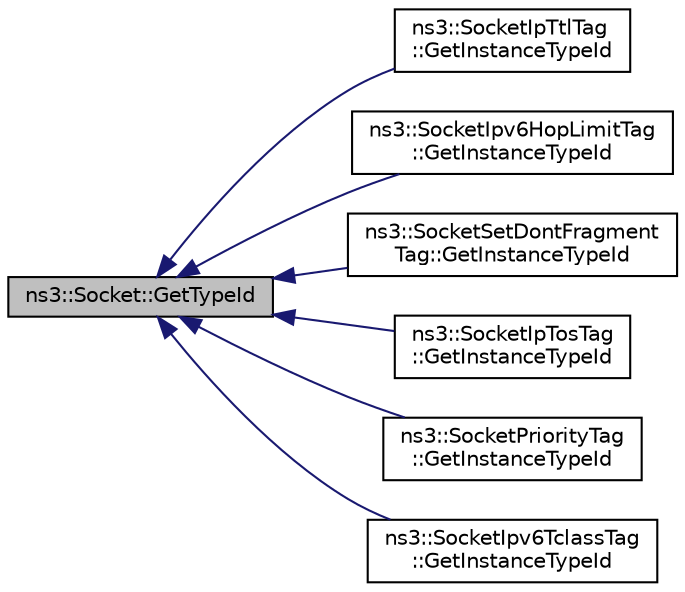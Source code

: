 digraph "ns3::Socket::GetTypeId"
{
  edge [fontname="Helvetica",fontsize="10",labelfontname="Helvetica",labelfontsize="10"];
  node [fontname="Helvetica",fontsize="10",shape=record];
  rankdir="LR";
  Node1 [label="ns3::Socket::GetTypeId",height=0.2,width=0.4,color="black", fillcolor="grey75", style="filled", fontcolor="black"];
  Node1 -> Node2 [dir="back",color="midnightblue",fontsize="10",style="solid"];
  Node2 [label="ns3::SocketIpTtlTag\l::GetInstanceTypeId",height=0.2,width=0.4,color="black", fillcolor="white", style="filled",URL="$df/db8/classns3_1_1SocketIpTtlTag.html#a95a323aeb02d1af9a3bf04b4737879b8"];
  Node1 -> Node3 [dir="back",color="midnightblue",fontsize="10",style="solid"];
  Node3 [label="ns3::SocketIpv6HopLimitTag\l::GetInstanceTypeId",height=0.2,width=0.4,color="black", fillcolor="white", style="filled",URL="$d4/d48/classns3_1_1SocketIpv6HopLimitTag.html#a694fccb572c0835968122011337e8895"];
  Node1 -> Node4 [dir="back",color="midnightblue",fontsize="10",style="solid"];
  Node4 [label="ns3::SocketSetDontFragment\lTag::GetInstanceTypeId",height=0.2,width=0.4,color="black", fillcolor="white", style="filled",URL="$d1/dc5/classns3_1_1SocketSetDontFragmentTag.html#a6c1b5851f0b122aeec912b007fd02ec3"];
  Node1 -> Node5 [dir="back",color="midnightblue",fontsize="10",style="solid"];
  Node5 [label="ns3::SocketIpTosTag\l::GetInstanceTypeId",height=0.2,width=0.4,color="black", fillcolor="white", style="filled",URL="$dd/dfb/classns3_1_1SocketIpTosTag.html#a9aa738f723c6cc90a6719a59dcbae0da"];
  Node1 -> Node6 [dir="back",color="midnightblue",fontsize="10",style="solid"];
  Node6 [label="ns3::SocketPriorityTag\l::GetInstanceTypeId",height=0.2,width=0.4,color="black", fillcolor="white", style="filled",URL="$da/d3d/classns3_1_1SocketPriorityTag.html#ab876378491c8bb73854428cbb866903c"];
  Node1 -> Node7 [dir="back",color="midnightblue",fontsize="10",style="solid"];
  Node7 [label="ns3::SocketIpv6TclassTag\l::GetInstanceTypeId",height=0.2,width=0.4,color="black", fillcolor="white", style="filled",URL="$d0/dbf/classns3_1_1SocketIpv6TclassTag.html#aaf42438ab8e5e249bd4d89d7692e6a06"];
}
